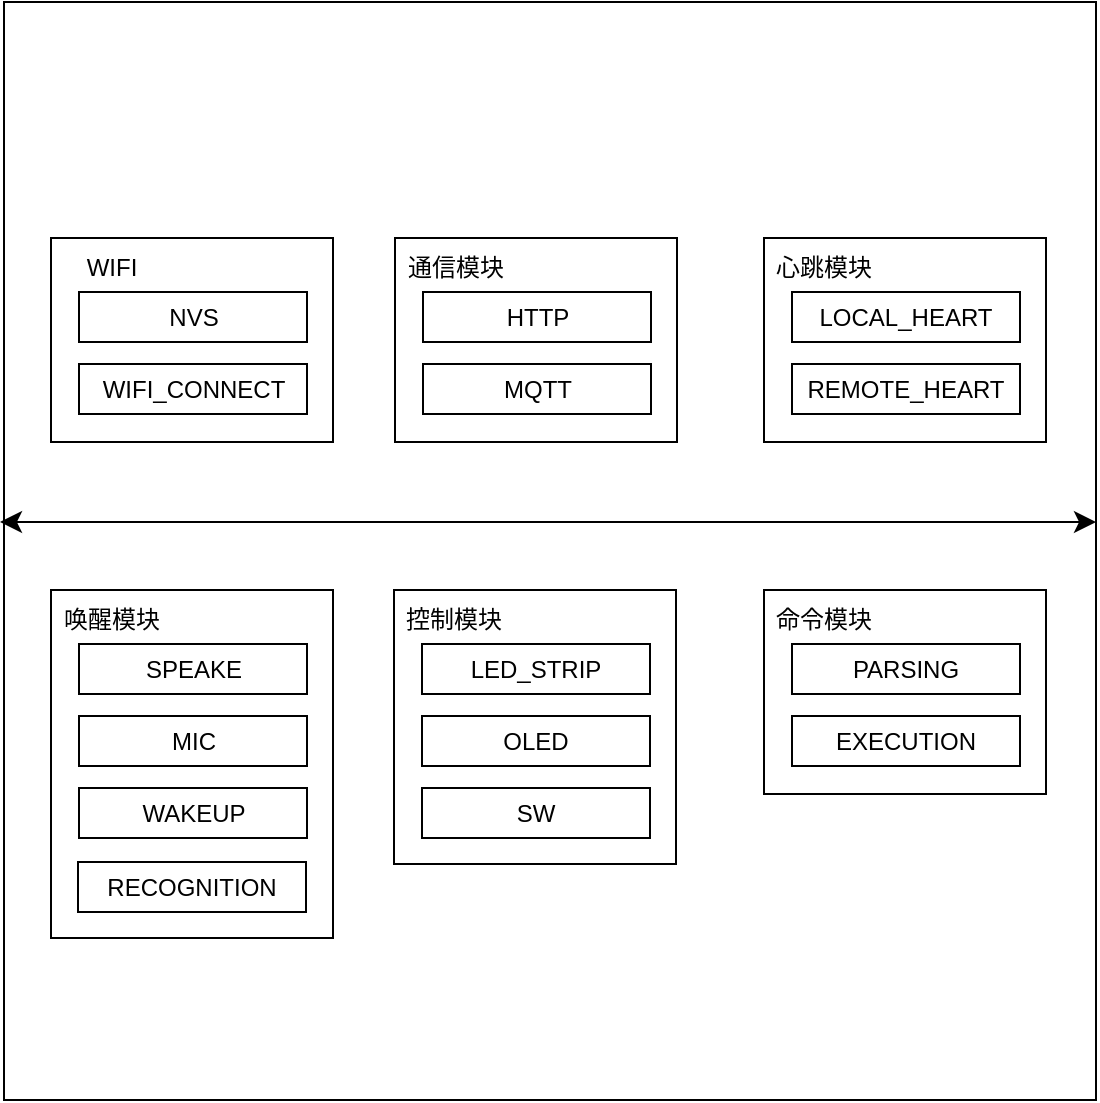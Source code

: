 <mxfile version="26.1.3">
  <diagram name="第 1 页" id="LDG3XoUudgGpSO2i21jB">
    <mxGraphModel dx="1992" dy="839" grid="0" gridSize="10" guides="1" tooltips="1" connect="1" arrows="1" fold="1" page="0" pageScale="1" pageWidth="827" pageHeight="1169" math="0" shadow="0">
      <root>
        <mxCell id="0" />
        <mxCell id="1" parent="0" />
        <mxCell id="pu1SwIW-rt_Zj8emx26i-7" value="" style="rounded=0;whiteSpace=wrap;html=1;" vertex="1" parent="1">
          <mxGeometry x="-116" y="31" width="546" height="549" as="geometry" />
        </mxCell>
        <mxCell id="pu1SwIW-rt_Zj8emx26i-1" value="" style="rounded=0;whiteSpace=wrap;html=1;" vertex="1" parent="1">
          <mxGeometry x="-92.5" y="149" width="141" height="102" as="geometry" />
        </mxCell>
        <mxCell id="pu1SwIW-rt_Zj8emx26i-9" value="&lt;div&gt;NVS&lt;/div&gt;" style="rounded=0;whiteSpace=wrap;html=1;" vertex="1" parent="1">
          <mxGeometry x="-78.5" y="176" width="114" height="25" as="geometry" />
        </mxCell>
        <mxCell id="pu1SwIW-rt_Zj8emx26i-10" value="WIFI_CONNECT" style="rounded=0;whiteSpace=wrap;html=1;" vertex="1" parent="1">
          <mxGeometry x="-78.5" y="212" width="114" height="25" as="geometry" />
        </mxCell>
        <mxCell id="pu1SwIW-rt_Zj8emx26i-13" value="WIFI" style="text;html=1;align=center;verticalAlign=middle;whiteSpace=wrap;rounded=0;" vertex="1" parent="1">
          <mxGeometry x="-92.5" y="149" width="60" height="30" as="geometry" />
        </mxCell>
        <mxCell id="pu1SwIW-rt_Zj8emx26i-14" value="" style="rounded=0;whiteSpace=wrap;html=1;" vertex="1" parent="1">
          <mxGeometry x="79.5" y="149" width="141" height="102" as="geometry" />
        </mxCell>
        <mxCell id="pu1SwIW-rt_Zj8emx26i-15" value="HTTP" style="rounded=0;whiteSpace=wrap;html=1;" vertex="1" parent="1">
          <mxGeometry x="93.5" y="176" width="114" height="25" as="geometry" />
        </mxCell>
        <mxCell id="pu1SwIW-rt_Zj8emx26i-16" value="MQTT" style="rounded=0;whiteSpace=wrap;html=1;" vertex="1" parent="1">
          <mxGeometry x="93.5" y="212" width="114" height="25" as="geometry" />
        </mxCell>
        <mxCell id="pu1SwIW-rt_Zj8emx26i-17" value="通信模块" style="text;html=1;align=center;verticalAlign=middle;whiteSpace=wrap;rounded=0;" vertex="1" parent="1">
          <mxGeometry x="79.5" y="149" width="60" height="30" as="geometry" />
        </mxCell>
        <mxCell id="pu1SwIW-rt_Zj8emx26i-18" value="" style="rounded=0;whiteSpace=wrap;html=1;" vertex="1" parent="1">
          <mxGeometry x="264" y="149" width="141" height="102" as="geometry" />
        </mxCell>
        <mxCell id="pu1SwIW-rt_Zj8emx26i-19" value="LOCAL_HEART" style="rounded=0;whiteSpace=wrap;html=1;" vertex="1" parent="1">
          <mxGeometry x="278" y="176" width="114" height="25" as="geometry" />
        </mxCell>
        <mxCell id="pu1SwIW-rt_Zj8emx26i-20" value="REMOTE_HEART" style="rounded=0;whiteSpace=wrap;html=1;" vertex="1" parent="1">
          <mxGeometry x="278" y="212" width="114" height="25" as="geometry" />
        </mxCell>
        <mxCell id="pu1SwIW-rt_Zj8emx26i-21" value="心跳模块" style="text;html=1;align=center;verticalAlign=middle;whiteSpace=wrap;rounded=0;" vertex="1" parent="1">
          <mxGeometry x="264" y="149" width="60" height="30" as="geometry" />
        </mxCell>
        <mxCell id="pu1SwIW-rt_Zj8emx26i-23" value="" style="rounded=0;whiteSpace=wrap;html=1;" vertex="1" parent="1">
          <mxGeometry x="79" y="325" width="141" height="137" as="geometry" />
        </mxCell>
        <mxCell id="pu1SwIW-rt_Zj8emx26i-24" value="LED_STRIP" style="rounded=0;whiteSpace=wrap;html=1;" vertex="1" parent="1">
          <mxGeometry x="93" y="352" width="114" height="25" as="geometry" />
        </mxCell>
        <mxCell id="pu1SwIW-rt_Zj8emx26i-25" value="OLED " style="rounded=0;whiteSpace=wrap;html=1;" vertex="1" parent="1">
          <mxGeometry x="93" y="388" width="114" height="25" as="geometry" />
        </mxCell>
        <mxCell id="pu1SwIW-rt_Zj8emx26i-26" value="控制模块" style="text;html=1;align=center;verticalAlign=middle;whiteSpace=wrap;rounded=0;" vertex="1" parent="1">
          <mxGeometry x="79" y="325" width="60" height="30" as="geometry" />
        </mxCell>
        <mxCell id="pu1SwIW-rt_Zj8emx26i-27" value="SW" style="rounded=0;whiteSpace=wrap;html=1;" vertex="1" parent="1">
          <mxGeometry x="93" y="424" width="114" height="25" as="geometry" />
        </mxCell>
        <mxCell id="pu1SwIW-rt_Zj8emx26i-30" value="" style="rounded=0;whiteSpace=wrap;html=1;" vertex="1" parent="1">
          <mxGeometry x="264" y="325" width="141" height="102" as="geometry" />
        </mxCell>
        <mxCell id="pu1SwIW-rt_Zj8emx26i-31" value="PARSING" style="rounded=0;whiteSpace=wrap;html=1;" vertex="1" parent="1">
          <mxGeometry x="278" y="352" width="114" height="25" as="geometry" />
        </mxCell>
        <mxCell id="pu1SwIW-rt_Zj8emx26i-32" value="EXECUTION" style="rounded=0;whiteSpace=wrap;html=1;" vertex="1" parent="1">
          <mxGeometry x="278" y="388" width="114" height="25" as="geometry" />
        </mxCell>
        <mxCell id="pu1SwIW-rt_Zj8emx26i-33" value="命令模块" style="text;html=1;align=center;verticalAlign=middle;whiteSpace=wrap;rounded=0;" vertex="1" parent="1">
          <mxGeometry x="264" y="325" width="60" height="30" as="geometry" />
        </mxCell>
        <mxCell id="pu1SwIW-rt_Zj8emx26i-34" value="" style="rounded=0;whiteSpace=wrap;html=1;" vertex="1" parent="1">
          <mxGeometry x="-92.5" y="325" width="141" height="174" as="geometry" />
        </mxCell>
        <mxCell id="pu1SwIW-rt_Zj8emx26i-35" value="SPEAKE" style="rounded=0;whiteSpace=wrap;html=1;" vertex="1" parent="1">
          <mxGeometry x="-78.5" y="352" width="114" height="25" as="geometry" />
        </mxCell>
        <mxCell id="pu1SwIW-rt_Zj8emx26i-36" value="MIC" style="rounded=0;whiteSpace=wrap;html=1;" vertex="1" parent="1">
          <mxGeometry x="-78.5" y="388" width="114" height="25" as="geometry" />
        </mxCell>
        <mxCell id="pu1SwIW-rt_Zj8emx26i-37" value="唤醒模块" style="text;html=1;align=center;verticalAlign=middle;whiteSpace=wrap;rounded=0;" vertex="1" parent="1">
          <mxGeometry x="-92.5" y="325" width="60" height="30" as="geometry" />
        </mxCell>
        <mxCell id="pu1SwIW-rt_Zj8emx26i-38" value="WAKEUP" style="rounded=0;whiteSpace=wrap;html=1;" vertex="1" parent="1">
          <mxGeometry x="-78.5" y="424" width="114" height="25" as="geometry" />
        </mxCell>
        <mxCell id="pu1SwIW-rt_Zj8emx26i-39" value="RECOGNITION" style="rounded=0;whiteSpace=wrap;html=1;" vertex="1" parent="1">
          <mxGeometry x="-79" y="461" width="114" height="25" as="geometry" />
        </mxCell>
        <mxCell id="pu1SwIW-rt_Zj8emx26i-45" value="" style="endArrow=classic;startArrow=classic;html=1;rounded=0;fontSize=12;startSize=8;endSize=8;curved=1;exitX=0;exitY=0.5;exitDx=0;exitDy=0;" edge="1" parent="1">
          <mxGeometry width="50" height="50" relative="1" as="geometry">
            <mxPoint x="430" y="291" as="sourcePoint" />
            <mxPoint x="-118" y="291" as="targetPoint" />
          </mxGeometry>
        </mxCell>
      </root>
    </mxGraphModel>
  </diagram>
</mxfile>
